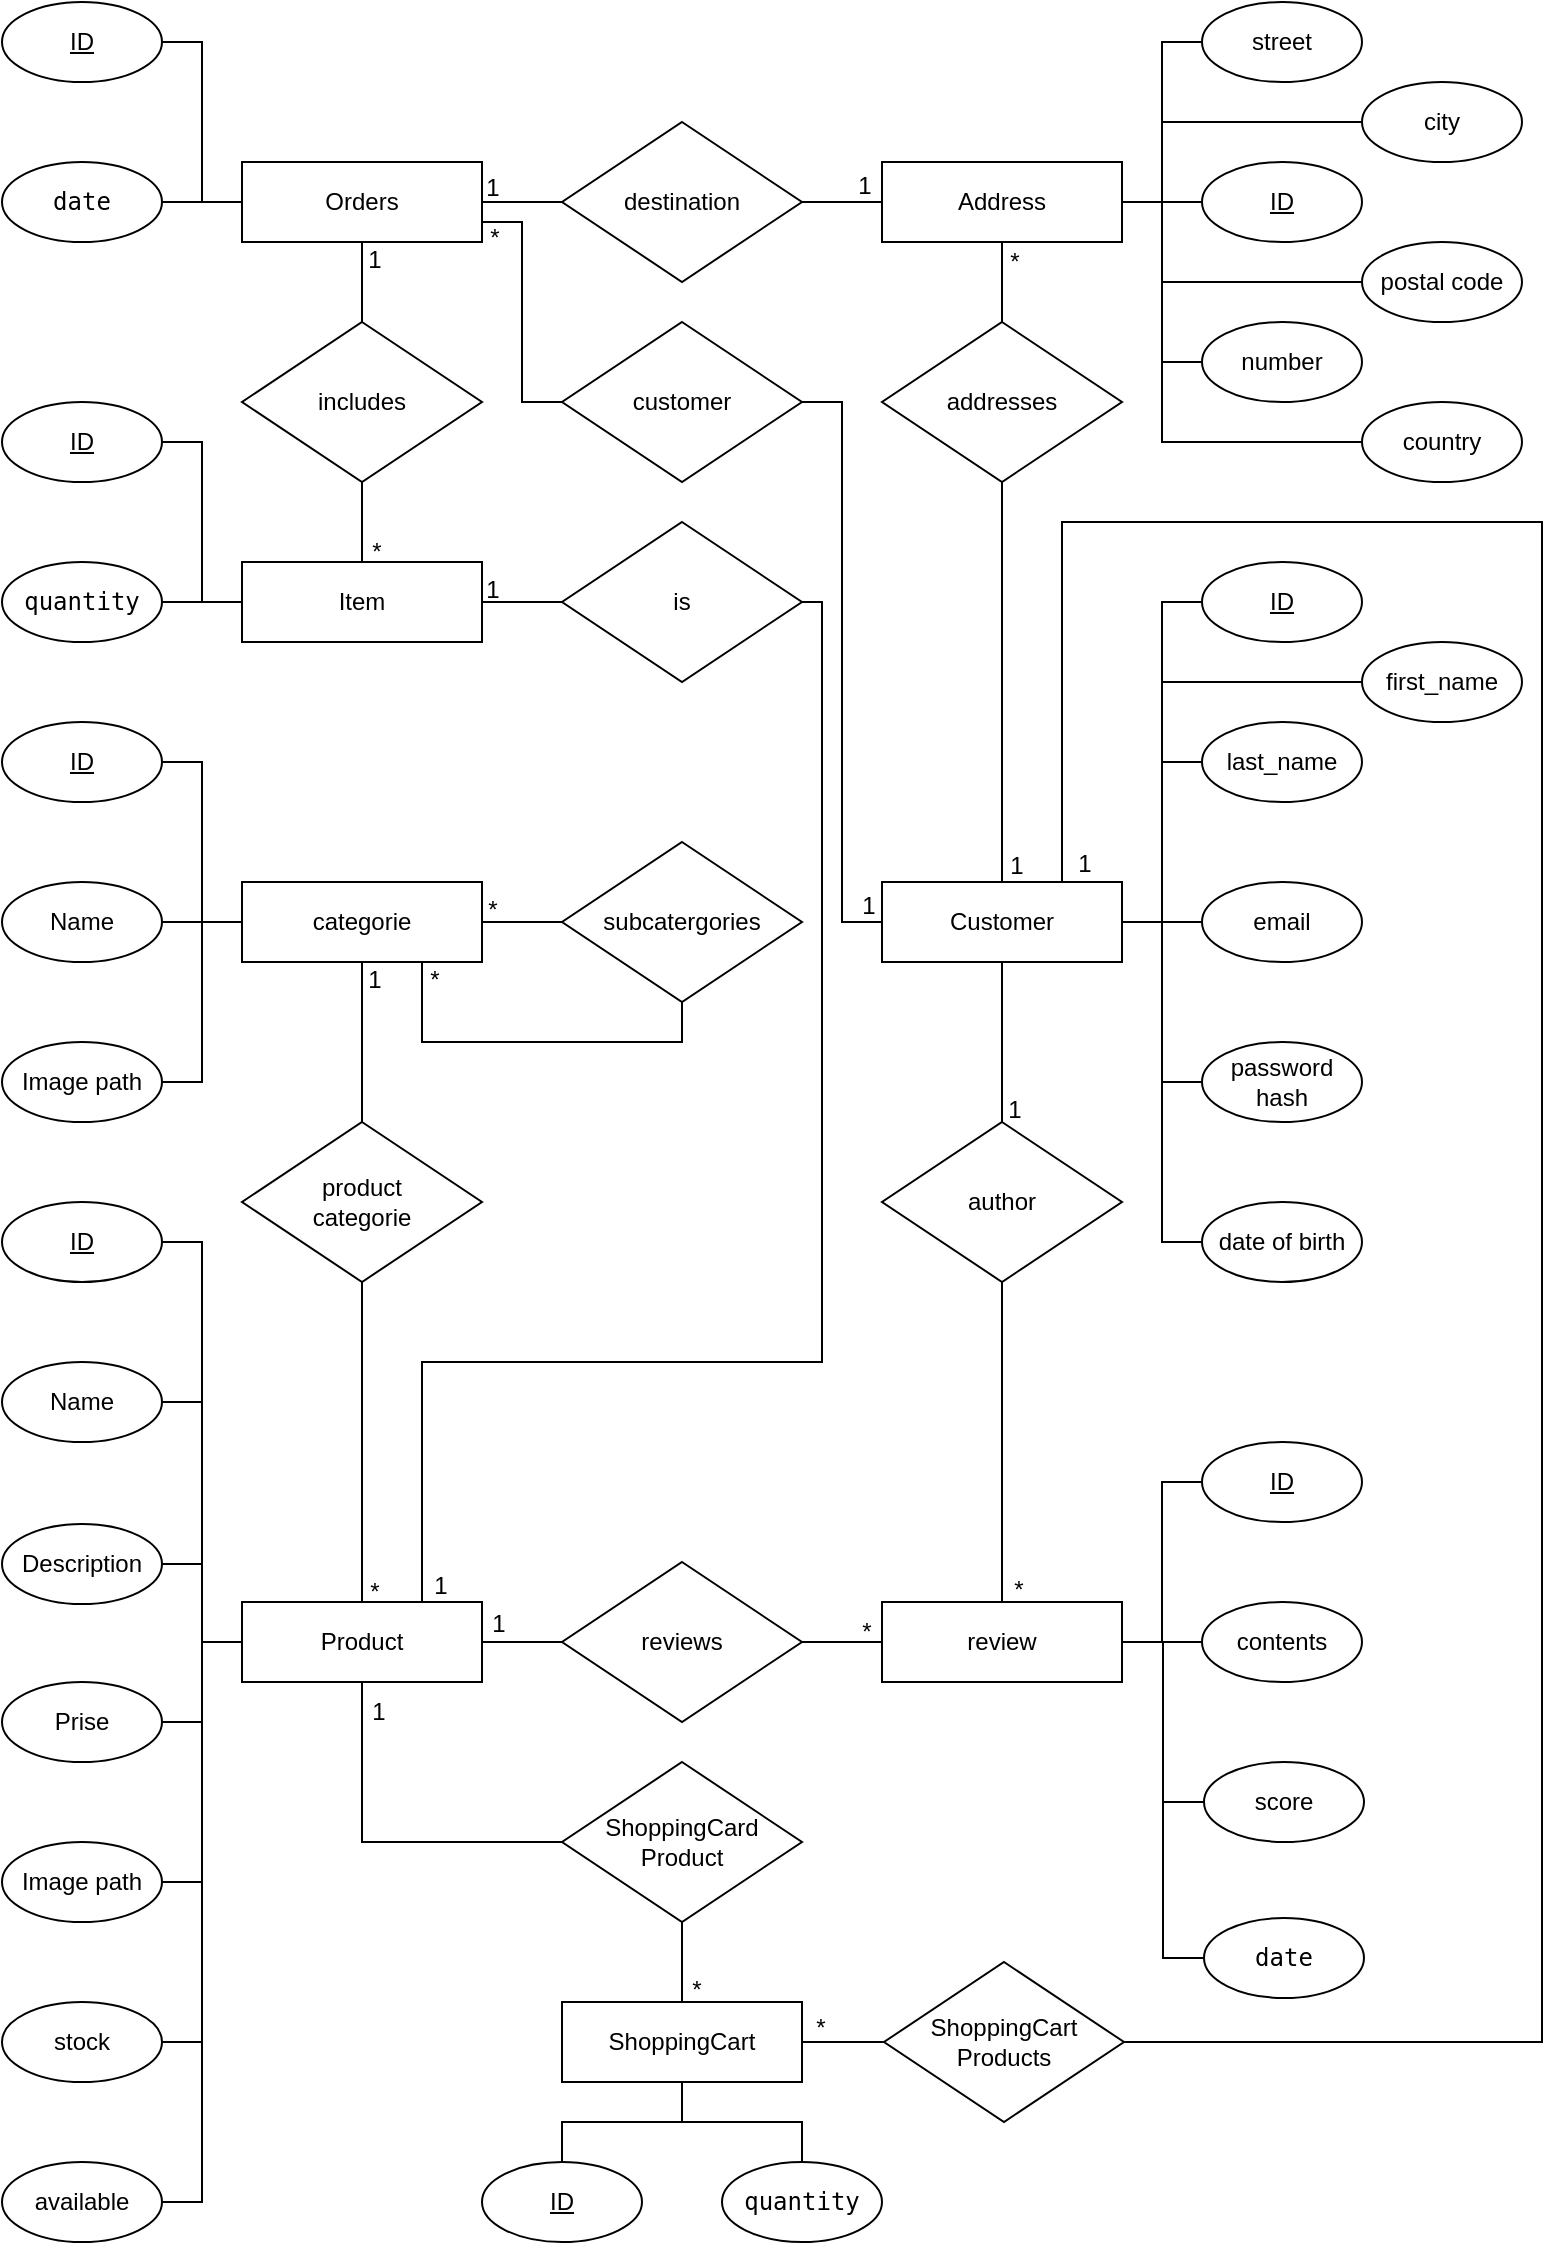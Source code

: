 <mxfile version="24.7.17">
  <diagram id="C5RBs43oDa-KdzZeNtuy" name="Page-1">
    <mxGraphModel dx="819" dy="487" grid="1" gridSize="10" guides="1" tooltips="1" connect="1" arrows="1" fold="1" page="1" pageScale="1" pageWidth="827" pageHeight="1169" math="0" shadow="0">
      <root>
        <mxCell id="WIyWlLk6GJQsqaUBKTNV-0" />
        <mxCell id="WIyWlLk6GJQsqaUBKTNV-1" parent="WIyWlLk6GJQsqaUBKTNV-0" />
        <mxCell id="ptmRUTfebEnuRYv2-NBV-6" style="edgeStyle=orthogonalEdgeStyle;rounded=0;orthogonalLoop=1;jettySize=auto;html=1;exitX=1;exitY=0.5;exitDx=0;exitDy=0;entryX=0;entryY=0.5;entryDx=0;entryDy=0;endArrow=none;endFill=0;" parent="WIyWlLk6GJQsqaUBKTNV-1" source="ptmRUTfebEnuRYv2-NBV-0" target="ptmRUTfebEnuRYv2-NBV-4" edge="1">
          <mxGeometry relative="1" as="geometry" />
        </mxCell>
        <mxCell id="ptmRUTfebEnuRYv2-NBV-28" style="edgeStyle=orthogonalEdgeStyle;rounded=0;orthogonalLoop=1;jettySize=auto;html=1;exitX=0.5;exitY=1;exitDx=0;exitDy=0;entryX=0.5;entryY=0;entryDx=0;entryDy=0;endArrow=none;endFill=0;" parent="WIyWlLk6GJQsqaUBKTNV-1" source="ptmRUTfebEnuRYv2-NBV-0" target="ptmRUTfebEnuRYv2-NBV-27" edge="1">
          <mxGeometry relative="1" as="geometry" />
        </mxCell>
        <mxCell id="ptmRUTfebEnuRYv2-NBV-0" value="&lt;span lang=&quot;en&quot; class=&quot;HwtZe&quot;&gt;categorie&lt;/span&gt;" style="rounded=0;whiteSpace=wrap;html=1;" parent="WIyWlLk6GJQsqaUBKTNV-1" vertex="1">
          <mxGeometry x="160" y="480" width="120" height="40" as="geometry" />
        </mxCell>
        <mxCell id="ptmRUTfebEnuRYv2-NBV-7" style="edgeStyle=orthogonalEdgeStyle;rounded=0;orthogonalLoop=1;jettySize=auto;html=1;exitX=1;exitY=0.5;exitDx=0;exitDy=0;entryX=0;entryY=0.5;entryDx=0;entryDy=0;endArrow=none;endFill=0;" parent="WIyWlLk6GJQsqaUBKTNV-1" source="ptmRUTfebEnuRYv2-NBV-1" target="ptmRUTfebEnuRYv2-NBV-0" edge="1">
          <mxGeometry relative="1" as="geometry" />
        </mxCell>
        <mxCell id="ptmRUTfebEnuRYv2-NBV-1" value="Name" style="ellipse;whiteSpace=wrap;html=1;" parent="WIyWlLk6GJQsqaUBKTNV-1" vertex="1">
          <mxGeometry x="40" y="480" width="80" height="40" as="geometry" />
        </mxCell>
        <mxCell id="ptmRUTfebEnuRYv2-NBV-8" style="edgeStyle=orthogonalEdgeStyle;rounded=0;orthogonalLoop=1;jettySize=auto;html=1;exitX=1;exitY=0.5;exitDx=0;exitDy=0;entryX=0;entryY=0.5;entryDx=0;entryDy=0;endArrow=none;endFill=0;" parent="WIyWlLk6GJQsqaUBKTNV-1" source="ptmRUTfebEnuRYv2-NBV-2" target="ptmRUTfebEnuRYv2-NBV-0" edge="1">
          <mxGeometry relative="1" as="geometry" />
        </mxCell>
        <mxCell id="ptmRUTfebEnuRYv2-NBV-2" value="&lt;u&gt;ID&lt;/u&gt;" style="ellipse;whiteSpace=wrap;html=1;" parent="WIyWlLk6GJQsqaUBKTNV-1" vertex="1">
          <mxGeometry x="40" y="400" width="80" height="40" as="geometry" />
        </mxCell>
        <mxCell id="ptmRUTfebEnuRYv2-NBV-9" style="edgeStyle=orthogonalEdgeStyle;rounded=0;orthogonalLoop=1;jettySize=auto;html=1;exitX=1;exitY=0.5;exitDx=0;exitDy=0;entryX=0;entryY=0.5;entryDx=0;entryDy=0;endArrow=none;endFill=0;" parent="WIyWlLk6GJQsqaUBKTNV-1" source="ptmRUTfebEnuRYv2-NBV-3" target="ptmRUTfebEnuRYv2-NBV-0" edge="1">
          <mxGeometry relative="1" as="geometry" />
        </mxCell>
        <mxCell id="ptmRUTfebEnuRYv2-NBV-3" value="Image&amp;nbsp;&lt;span lang=&quot;en&quot; class=&quot;HwtZe&quot;&gt;path&lt;/span&gt;" style="ellipse;whiteSpace=wrap;html=1;" parent="WIyWlLk6GJQsqaUBKTNV-1" vertex="1">
          <mxGeometry x="40" y="560" width="80" height="40" as="geometry" />
        </mxCell>
        <mxCell id="ptmRUTfebEnuRYv2-NBV-10" style="edgeStyle=orthogonalEdgeStyle;rounded=0;orthogonalLoop=1;jettySize=auto;html=1;exitX=0.5;exitY=1;exitDx=0;exitDy=0;entryX=0.75;entryY=1;entryDx=0;entryDy=0;endArrow=none;endFill=0;" parent="WIyWlLk6GJQsqaUBKTNV-1" source="ptmRUTfebEnuRYv2-NBV-4" target="ptmRUTfebEnuRYv2-NBV-0" edge="1">
          <mxGeometry relative="1" as="geometry" />
        </mxCell>
        <mxCell id="ptmRUTfebEnuRYv2-NBV-4" value="subcatergories" style="rhombus;whiteSpace=wrap;html=1;" parent="WIyWlLk6GJQsqaUBKTNV-1" vertex="1">
          <mxGeometry x="320" y="460" width="120" height="80" as="geometry" />
        </mxCell>
        <mxCell id="ptmRUTfebEnuRYv2-NBV-11" value="*" style="text;html=1;align=center;verticalAlign=middle;resizable=0;points=[];autosize=1;strokeColor=none;fillColor=none;" parent="WIyWlLk6GJQsqaUBKTNV-1" vertex="1">
          <mxGeometry x="241" y="514" width="30" height="30" as="geometry" />
        </mxCell>
        <mxCell id="ptmRUTfebEnuRYv2-NBV-12" value="*" style="text;html=1;align=center;verticalAlign=middle;resizable=0;points=[];autosize=1;strokeColor=none;fillColor=none;" parent="WIyWlLk6GJQsqaUBKTNV-1" vertex="1">
          <mxGeometry x="270" y="479" width="30" height="30" as="geometry" />
        </mxCell>
        <mxCell id="ptmRUTfebEnuRYv2-NBV-33" style="edgeStyle=orthogonalEdgeStyle;rounded=0;orthogonalLoop=1;jettySize=auto;html=1;exitX=1;exitY=0.5;exitDx=0;exitDy=0;entryX=0;entryY=0.5;entryDx=0;entryDy=0;endArrow=none;endFill=0;" parent="WIyWlLk6GJQsqaUBKTNV-1" source="ptmRUTfebEnuRYv2-NBV-14" target="ptmRUTfebEnuRYv2-NBV-32" edge="1">
          <mxGeometry relative="1" as="geometry" />
        </mxCell>
        <mxCell id="ptmRUTfebEnuRYv2-NBV-14" value="&lt;span lang=&quot;en&quot; class=&quot;HwtZe&quot;&gt;Product&lt;/span&gt;" style="rounded=0;whiteSpace=wrap;html=1;" parent="WIyWlLk6GJQsqaUBKTNV-1" vertex="1">
          <mxGeometry x="160" y="840" width="120" height="40" as="geometry" />
        </mxCell>
        <mxCell id="ptmRUTfebEnuRYv2-NBV-24" style="edgeStyle=orthogonalEdgeStyle;rounded=0;orthogonalLoop=1;jettySize=auto;html=1;exitX=1;exitY=0.5;exitDx=0;exitDy=0;entryX=0;entryY=0.5;entryDx=0;entryDy=0;endArrow=none;endFill=0;" parent="WIyWlLk6GJQsqaUBKTNV-1" source="ptmRUTfebEnuRYv2-NBV-15" target="ptmRUTfebEnuRYv2-NBV-14" edge="1">
          <mxGeometry relative="1" as="geometry" />
        </mxCell>
        <mxCell id="ptmRUTfebEnuRYv2-NBV-15" value="&lt;u&gt;ID&lt;/u&gt;" style="ellipse;whiteSpace=wrap;html=1;" parent="WIyWlLk6GJQsqaUBKTNV-1" vertex="1">
          <mxGeometry x="40" y="640" width="80" height="40" as="geometry" />
        </mxCell>
        <mxCell id="ptmRUTfebEnuRYv2-NBV-23" style="edgeStyle=orthogonalEdgeStyle;rounded=0;orthogonalLoop=1;jettySize=auto;html=1;exitX=1;exitY=0.5;exitDx=0;exitDy=0;entryX=0;entryY=0.5;entryDx=0;entryDy=0;endArrow=none;endFill=0;" parent="WIyWlLk6GJQsqaUBKTNV-1" source="ptmRUTfebEnuRYv2-NBV-17" target="ptmRUTfebEnuRYv2-NBV-14" edge="1">
          <mxGeometry relative="1" as="geometry" />
        </mxCell>
        <mxCell id="ptmRUTfebEnuRYv2-NBV-17" value="Name" style="ellipse;whiteSpace=wrap;html=1;" parent="WIyWlLk6GJQsqaUBKTNV-1" vertex="1">
          <mxGeometry x="40" y="720" width="80" height="40" as="geometry" />
        </mxCell>
        <mxCell id="ptmRUTfebEnuRYv2-NBV-26" style="edgeStyle=orthogonalEdgeStyle;rounded=0;orthogonalLoop=1;jettySize=auto;html=1;exitX=1;exitY=0.5;exitDx=0;exitDy=0;entryX=0;entryY=0.5;entryDx=0;entryDy=0;endArrow=none;endFill=0;" parent="WIyWlLk6GJQsqaUBKTNV-1" source="ptmRUTfebEnuRYv2-NBV-19" target="ptmRUTfebEnuRYv2-NBV-14" edge="1">
          <mxGeometry relative="1" as="geometry" />
        </mxCell>
        <mxCell id="ptmRUTfebEnuRYv2-NBV-19" value="Image&amp;nbsp;&lt;span lang=&quot;en&quot; class=&quot;HwtZe&quot;&gt;path&lt;/span&gt;" style="ellipse;whiteSpace=wrap;html=1;" parent="WIyWlLk6GJQsqaUBKTNV-1" vertex="1">
          <mxGeometry x="40" y="960" width="80" height="40" as="geometry" />
        </mxCell>
        <mxCell id="ptmRUTfebEnuRYv2-NBV-22" style="edgeStyle=orthogonalEdgeStyle;rounded=0;orthogonalLoop=1;jettySize=auto;html=1;exitX=1;exitY=0.5;exitDx=0;exitDy=0;entryX=0;entryY=0.5;entryDx=0;entryDy=0;endArrow=none;endFill=0;" parent="WIyWlLk6GJQsqaUBKTNV-1" source="ptmRUTfebEnuRYv2-NBV-20" target="ptmRUTfebEnuRYv2-NBV-14" edge="1">
          <mxGeometry relative="1" as="geometry" />
        </mxCell>
        <mxCell id="ptmRUTfebEnuRYv2-NBV-20" value="&lt;div dir=&quot;ltr&quot; class=&quot;lRu31&quot;&gt;&lt;span lang=&quot;en&quot; class=&quot;HwtZe&quot;&gt;Description&lt;/span&gt;&lt;span class=&quot;ZSCsVd&quot;&gt;&lt;/span&gt;&lt;div class=&quot;OvtS8d&quot;&gt;&lt;/div&gt;&lt;div id=&quot;ow11&quot;&gt;&lt;/div&gt;&lt;/div&gt;&lt;div data-location=&quot;2&quot; class=&quot;UdTY9 WdefRb&quot; aria-hidden=&quot;true&quot;&gt;&lt;div class=&quot;kO6q6e&quot;&gt;&lt;/div&gt;&lt;/div&gt;" style="ellipse;whiteSpace=wrap;html=1;" parent="WIyWlLk6GJQsqaUBKTNV-1" vertex="1">
          <mxGeometry x="40" y="801" width="80" height="40" as="geometry" />
        </mxCell>
        <mxCell id="ptmRUTfebEnuRYv2-NBV-25" style="edgeStyle=orthogonalEdgeStyle;rounded=0;orthogonalLoop=1;jettySize=auto;html=1;exitX=1;exitY=0.5;exitDx=0;exitDy=0;entryX=0;entryY=0.5;entryDx=0;entryDy=0;endArrow=none;endFill=0;" parent="WIyWlLk6GJQsqaUBKTNV-1" source="ptmRUTfebEnuRYv2-NBV-21" target="ptmRUTfebEnuRYv2-NBV-14" edge="1">
          <mxGeometry relative="1" as="geometry" />
        </mxCell>
        <mxCell id="ptmRUTfebEnuRYv2-NBV-21" value="&lt;div dir=&quot;ltr&quot; class=&quot;lRu31&quot;&gt;Prise&lt;div class=&quot;OvtS8d&quot;&gt;&lt;/div&gt;&lt;div id=&quot;ow11&quot;&gt;&lt;/div&gt;&lt;/div&gt;&lt;div data-location=&quot;2&quot; class=&quot;UdTY9 WdefRb&quot; aria-hidden=&quot;true&quot;&gt;&lt;div class=&quot;kO6q6e&quot;&gt;&lt;/div&gt;&lt;/div&gt;" style="ellipse;whiteSpace=wrap;html=1;" parent="WIyWlLk6GJQsqaUBKTNV-1" vertex="1">
          <mxGeometry x="40" y="880" width="80" height="40" as="geometry" />
        </mxCell>
        <mxCell id="ptmRUTfebEnuRYv2-NBV-29" style="edgeStyle=orthogonalEdgeStyle;rounded=0;orthogonalLoop=1;jettySize=auto;html=1;exitX=0.5;exitY=1;exitDx=0;exitDy=0;endArrow=none;endFill=0;" parent="WIyWlLk6GJQsqaUBKTNV-1" source="ptmRUTfebEnuRYv2-NBV-27" target="ptmRUTfebEnuRYv2-NBV-14" edge="1">
          <mxGeometry relative="1" as="geometry" />
        </mxCell>
        <mxCell id="ptmRUTfebEnuRYv2-NBV-27" value="product&lt;div&gt;categorie&lt;/div&gt;" style="rhombus;whiteSpace=wrap;html=1;" parent="WIyWlLk6GJQsqaUBKTNV-1" vertex="1">
          <mxGeometry x="160" y="600" width="120" height="80" as="geometry" />
        </mxCell>
        <mxCell id="ptmRUTfebEnuRYv2-NBV-30" value="*" style="text;html=1;align=center;verticalAlign=middle;resizable=0;points=[];autosize=1;strokeColor=none;fillColor=none;" parent="WIyWlLk6GJQsqaUBKTNV-1" vertex="1">
          <mxGeometry x="211" y="820" width="30" height="30" as="geometry" />
        </mxCell>
        <mxCell id="ptmRUTfebEnuRYv2-NBV-31" value="1" style="text;html=1;align=center;verticalAlign=middle;resizable=0;points=[];autosize=1;strokeColor=none;fillColor=none;" parent="WIyWlLk6GJQsqaUBKTNV-1" vertex="1">
          <mxGeometry x="211" y="514" width="30" height="30" as="geometry" />
        </mxCell>
        <mxCell id="ptmRUTfebEnuRYv2-NBV-35" style="edgeStyle=orthogonalEdgeStyle;rounded=0;orthogonalLoop=1;jettySize=auto;html=1;exitX=1;exitY=0.5;exitDx=0;exitDy=0;entryX=0;entryY=0.5;entryDx=0;entryDy=0;endArrow=none;endFill=0;" parent="WIyWlLk6GJQsqaUBKTNV-1" source="ptmRUTfebEnuRYv2-NBV-32" target="ptmRUTfebEnuRYv2-NBV-34" edge="1">
          <mxGeometry relative="1" as="geometry" />
        </mxCell>
        <mxCell id="ptmRUTfebEnuRYv2-NBV-32" value="reviews" style="rhombus;whiteSpace=wrap;html=1;" parent="WIyWlLk6GJQsqaUBKTNV-1" vertex="1">
          <mxGeometry x="320" y="820" width="120" height="80" as="geometry" />
        </mxCell>
        <mxCell id="ptmRUTfebEnuRYv2-NBV-40" style="edgeStyle=orthogonalEdgeStyle;rounded=0;orthogonalLoop=1;jettySize=auto;html=1;exitX=1;exitY=0.5;exitDx=0;exitDy=0;entryX=0;entryY=0.5;entryDx=0;entryDy=0;endArrow=none;endFill=0;" parent="WIyWlLk6GJQsqaUBKTNV-1" source="ptmRUTfebEnuRYv2-NBV-34" target="ptmRUTfebEnuRYv2-NBV-36" edge="1">
          <mxGeometry relative="1" as="geometry" />
        </mxCell>
        <mxCell id="ptmRUTfebEnuRYv2-NBV-43" style="edgeStyle=orthogonalEdgeStyle;rounded=0;orthogonalLoop=1;jettySize=auto;html=1;exitX=1;exitY=0.5;exitDx=0;exitDy=0;entryX=0;entryY=0.5;entryDx=0;entryDy=0;endArrow=none;endFill=0;" parent="WIyWlLk6GJQsqaUBKTNV-1" source="ptmRUTfebEnuRYv2-NBV-34" target="ptmRUTfebEnuRYv2-NBV-38" edge="1">
          <mxGeometry relative="1" as="geometry" />
        </mxCell>
        <mxCell id="ptmRUTfebEnuRYv2-NBV-44" style="edgeStyle=orthogonalEdgeStyle;rounded=0;orthogonalLoop=1;jettySize=auto;html=1;exitX=1;exitY=0.5;exitDx=0;exitDy=0;entryX=0;entryY=0.5;entryDx=0;entryDy=0;endArrow=none;endFill=0;" parent="WIyWlLk6GJQsqaUBKTNV-1" source="ptmRUTfebEnuRYv2-NBV-34" target="ptmRUTfebEnuRYv2-NBV-39" edge="1">
          <mxGeometry relative="1" as="geometry" />
        </mxCell>
        <mxCell id="ptmRUTfebEnuRYv2-NBV-97" style="edgeStyle=orthogonalEdgeStyle;rounded=0;orthogonalLoop=1;jettySize=auto;html=1;exitX=1;exitY=0.5;exitDx=0;exitDy=0;entryX=0;entryY=0.5;entryDx=0;entryDy=0;endArrow=none;endFill=0;" parent="WIyWlLk6GJQsqaUBKTNV-1" source="ptmRUTfebEnuRYv2-NBV-34" target="ptmRUTfebEnuRYv2-NBV-96" edge="1">
          <mxGeometry relative="1" as="geometry" />
        </mxCell>
        <mxCell id="ptmRUTfebEnuRYv2-NBV-34" value="&lt;span lang=&quot;en&quot; class=&quot;HwtZe&quot;&gt;review&lt;/span&gt;" style="rounded=0;whiteSpace=wrap;html=1;" parent="WIyWlLk6GJQsqaUBKTNV-1" vertex="1">
          <mxGeometry x="480" y="840" width="120" height="40" as="geometry" />
        </mxCell>
        <mxCell id="ptmRUTfebEnuRYv2-NBV-36" value="&lt;u&gt;ID&lt;/u&gt;" style="ellipse;whiteSpace=wrap;html=1;" parent="WIyWlLk6GJQsqaUBKTNV-1" vertex="1">
          <mxGeometry x="640" y="760" width="80" height="40" as="geometry" />
        </mxCell>
        <mxCell id="ptmRUTfebEnuRYv2-NBV-38" value="&lt;span lang=&quot;en&quot; class=&quot;HwtZe&quot;&gt;contents&lt;/span&gt;" style="ellipse;whiteSpace=wrap;html=1;" parent="WIyWlLk6GJQsqaUBKTNV-1" vertex="1">
          <mxGeometry x="640" y="840" width="80" height="40" as="geometry" />
        </mxCell>
        <mxCell id="ptmRUTfebEnuRYv2-NBV-39" value="&lt;span lang=&quot;en&quot; class=&quot;HwtZe&quot;&gt;score&lt;/span&gt;" style="ellipse;whiteSpace=wrap;html=1;" parent="WIyWlLk6GJQsqaUBKTNV-1" vertex="1">
          <mxGeometry x="641" y="920" width="80" height="40" as="geometry" />
        </mxCell>
        <mxCell id="Vg8v48jFvNyv6tP-DnCo-38" style="edgeStyle=orthogonalEdgeStyle;rounded=0;orthogonalLoop=1;jettySize=auto;html=1;exitX=0.5;exitY=1;exitDx=0;exitDy=0;entryX=0.5;entryY=0;entryDx=0;entryDy=0;endArrow=none;endFill=0;" parent="WIyWlLk6GJQsqaUBKTNV-1" source="ptmRUTfebEnuRYv2-NBV-45" target="ptmRUTfebEnuRYv2-NBV-46" edge="1">
          <mxGeometry relative="1" as="geometry" />
        </mxCell>
        <mxCell id="ptmRUTfebEnuRYv2-NBV-45" value="&lt;span lang=&quot;en&quot; class=&quot;HwtZe&quot;&gt;Customer&lt;/span&gt;" style="rounded=0;whiteSpace=wrap;html=1;" parent="WIyWlLk6GJQsqaUBKTNV-1" vertex="1">
          <mxGeometry x="480" y="480" width="120" height="40" as="geometry" />
        </mxCell>
        <mxCell id="ptmRUTfebEnuRYv2-NBV-48" style="edgeStyle=orthogonalEdgeStyle;rounded=0;orthogonalLoop=1;jettySize=auto;html=1;exitX=0.5;exitY=1;exitDx=0;exitDy=0;entryX=0.5;entryY=0;entryDx=0;entryDy=0;startArrow=none;startFill=0;endArrow=none;endFill=0;" parent="WIyWlLk6GJQsqaUBKTNV-1" source="ptmRUTfebEnuRYv2-NBV-46" target="ptmRUTfebEnuRYv2-NBV-34" edge="1">
          <mxGeometry relative="1" as="geometry" />
        </mxCell>
        <mxCell id="ptmRUTfebEnuRYv2-NBV-46" value="&lt;span lang=&quot;en&quot; class=&quot;HwtZe&quot;&gt;author&lt;/span&gt;" style="rhombus;whiteSpace=wrap;html=1;" parent="WIyWlLk6GJQsqaUBKTNV-1" vertex="1">
          <mxGeometry x="480" y="600" width="120" height="80" as="geometry" />
        </mxCell>
        <mxCell id="ptmRUTfebEnuRYv2-NBV-49" value="*" style="text;html=1;align=center;verticalAlign=middle;resizable=0;points=[];autosize=1;strokeColor=none;fillColor=none;" parent="WIyWlLk6GJQsqaUBKTNV-1" vertex="1">
          <mxGeometry x="533" y="819" width="30" height="30" as="geometry" />
        </mxCell>
        <mxCell id="ptmRUTfebEnuRYv2-NBV-50" value="1" style="text;html=1;align=center;verticalAlign=middle;resizable=0;points=[];autosize=1;strokeColor=none;fillColor=none;" parent="WIyWlLk6GJQsqaUBKTNV-1" vertex="1">
          <mxGeometry x="531" y="579" width="30" height="30" as="geometry" />
        </mxCell>
        <mxCell id="ptmRUTfebEnuRYv2-NBV-57" style="edgeStyle=orthogonalEdgeStyle;rounded=0;orthogonalLoop=1;jettySize=auto;html=1;exitX=0;exitY=0.5;exitDx=0;exitDy=0;entryX=1;entryY=0.5;entryDx=0;entryDy=0;endArrow=none;endFill=0;" parent="WIyWlLk6GJQsqaUBKTNV-1" source="ptmRUTfebEnuRYv2-NBV-51" target="ptmRUTfebEnuRYv2-NBV-45" edge="1">
          <mxGeometry relative="1" as="geometry" />
        </mxCell>
        <mxCell id="ptmRUTfebEnuRYv2-NBV-51" value="&lt;u&gt;ID&lt;/u&gt;" style="ellipse;whiteSpace=wrap;html=1;" parent="WIyWlLk6GJQsqaUBKTNV-1" vertex="1">
          <mxGeometry x="640" y="320" width="80" height="40" as="geometry" />
        </mxCell>
        <mxCell id="ptmRUTfebEnuRYv2-NBV-58" style="edgeStyle=orthogonalEdgeStyle;rounded=0;orthogonalLoop=1;jettySize=auto;html=1;exitX=0;exitY=0.5;exitDx=0;exitDy=0;entryX=1;entryY=0.5;entryDx=0;entryDy=0;endArrow=none;endFill=0;" parent="WIyWlLk6GJQsqaUBKTNV-1" source="ptmRUTfebEnuRYv2-NBV-52" target="ptmRUTfebEnuRYv2-NBV-45" edge="1">
          <mxGeometry relative="1" as="geometry" />
        </mxCell>
        <mxCell id="ptmRUTfebEnuRYv2-NBV-52" value="&lt;span lang=&quot;en&quot; class=&quot;HwtZe&quot;&gt;last_name&lt;/span&gt;" style="ellipse;whiteSpace=wrap;html=1;" parent="WIyWlLk6GJQsqaUBKTNV-1" vertex="1">
          <mxGeometry x="640" y="400" width="80" height="40" as="geometry" />
        </mxCell>
        <mxCell id="ptmRUTfebEnuRYv2-NBV-59" style="edgeStyle=orthogonalEdgeStyle;rounded=0;orthogonalLoop=1;jettySize=auto;html=1;exitX=0;exitY=0.5;exitDx=0;exitDy=0;entryX=1;entryY=0.5;entryDx=0;entryDy=0;endArrow=none;endFill=0;" parent="WIyWlLk6GJQsqaUBKTNV-1" source="ptmRUTfebEnuRYv2-NBV-53" target="ptmRUTfebEnuRYv2-NBV-45" edge="1">
          <mxGeometry relative="1" as="geometry" />
        </mxCell>
        <mxCell id="ptmRUTfebEnuRYv2-NBV-53" value="&lt;span lang=&quot;en&quot; class=&quot;HwtZe&quot;&gt;email&lt;/span&gt;" style="ellipse;whiteSpace=wrap;html=1;" parent="WIyWlLk6GJQsqaUBKTNV-1" vertex="1">
          <mxGeometry x="640" y="480" width="80" height="40" as="geometry" />
        </mxCell>
        <mxCell id="ptmRUTfebEnuRYv2-NBV-60" style="edgeStyle=orthogonalEdgeStyle;rounded=0;orthogonalLoop=1;jettySize=auto;html=1;exitX=0;exitY=0.5;exitDx=0;exitDy=0;entryX=1;entryY=0.5;entryDx=0;entryDy=0;endArrow=none;endFill=0;" parent="WIyWlLk6GJQsqaUBKTNV-1" source="ptmRUTfebEnuRYv2-NBV-54" target="ptmRUTfebEnuRYv2-NBV-45" edge="1">
          <mxGeometry relative="1" as="geometry" />
        </mxCell>
        <mxCell id="ptmRUTfebEnuRYv2-NBV-54" value="&lt;span lang=&quot;en&quot; class=&quot;HwtZe&quot;&gt;password hash&lt;/span&gt;" style="ellipse;whiteSpace=wrap;html=1;" parent="WIyWlLk6GJQsqaUBKTNV-1" vertex="1">
          <mxGeometry x="640" y="560" width="80" height="40" as="geometry" />
        </mxCell>
        <mxCell id="ptmRUTfebEnuRYv2-NBV-61" style="edgeStyle=orthogonalEdgeStyle;rounded=0;orthogonalLoop=1;jettySize=auto;html=1;exitX=0;exitY=0.5;exitDx=0;exitDy=0;entryX=1;entryY=0.5;entryDx=0;entryDy=0;endArrow=none;endFill=0;" parent="WIyWlLk6GJQsqaUBKTNV-1" source="ptmRUTfebEnuRYv2-NBV-55" target="ptmRUTfebEnuRYv2-NBV-45" edge="1">
          <mxGeometry relative="1" as="geometry" />
        </mxCell>
        <mxCell id="ptmRUTfebEnuRYv2-NBV-55" value="&lt;span lang=&quot;en&quot; class=&quot;HwtZe&quot;&gt;date of birth&lt;/span&gt;" style="ellipse;whiteSpace=wrap;html=1;" parent="WIyWlLk6GJQsqaUBKTNV-1" vertex="1">
          <mxGeometry x="640" y="640" width="80" height="40" as="geometry" />
        </mxCell>
        <mxCell id="ptmRUTfebEnuRYv2-NBV-79" style="edgeStyle=orthogonalEdgeStyle;rounded=0;orthogonalLoop=1;jettySize=auto;html=1;exitX=0;exitY=0.5;exitDx=0;exitDy=0;entryX=1;entryY=0.5;entryDx=0;entryDy=0;endArrow=none;endFill=0;" parent="WIyWlLk6GJQsqaUBKTNV-1" source="ptmRUTfebEnuRYv2-NBV-62" target="ptmRUTfebEnuRYv2-NBV-78" edge="1">
          <mxGeometry relative="1" as="geometry" />
        </mxCell>
        <mxCell id="ptmRUTfebEnuRYv2-NBV-81" style="edgeStyle=orthogonalEdgeStyle;rounded=0;orthogonalLoop=1;jettySize=auto;html=1;exitX=0;exitY=0.5;exitDx=0;exitDy=0;entryX=1;entryY=0.5;entryDx=0;entryDy=0;endArrow=none;endFill=0;" parent="WIyWlLk6GJQsqaUBKTNV-1" source="ptmRUTfebEnuRYv2-NBV-62" target="ptmRUTfebEnuRYv2-NBV-80" edge="1">
          <mxGeometry relative="1" as="geometry" />
        </mxCell>
        <mxCell id="ptmRUTfebEnuRYv2-NBV-82" style="edgeStyle=orthogonalEdgeStyle;rounded=0;orthogonalLoop=1;jettySize=auto;html=1;exitX=0.5;exitY=1;exitDx=0;exitDy=0;entryX=0.5;entryY=0;entryDx=0;entryDy=0;endArrow=none;endFill=0;" parent="WIyWlLk6GJQsqaUBKTNV-1" source="ptmRUTfebEnuRYv2-NBV-62" target="ptmRUTfebEnuRYv2-NBV-67" edge="1">
          <mxGeometry relative="1" as="geometry" />
        </mxCell>
        <mxCell id="ptmRUTfebEnuRYv2-NBV-84" style="edgeStyle=orthogonalEdgeStyle;rounded=0;orthogonalLoop=1;jettySize=auto;html=1;exitX=1;exitY=0.75;exitDx=0;exitDy=0;entryX=0;entryY=0.5;entryDx=0;entryDy=0;endArrow=none;endFill=0;" parent="WIyWlLk6GJQsqaUBKTNV-1" source="ptmRUTfebEnuRYv2-NBV-62" target="ptmRUTfebEnuRYv2-NBV-63" edge="1">
          <mxGeometry relative="1" as="geometry" />
        </mxCell>
        <mxCell id="ptmRUTfebEnuRYv2-NBV-62" value="Orders" style="rounded=0;whiteSpace=wrap;html=1;" parent="WIyWlLk6GJQsqaUBKTNV-1" vertex="1">
          <mxGeometry x="160" y="120" width="120" height="40" as="geometry" />
        </mxCell>
        <mxCell id="ptmRUTfebEnuRYv2-NBV-64" style="edgeStyle=orthogonalEdgeStyle;rounded=0;orthogonalLoop=1;jettySize=auto;html=1;exitX=1;exitY=0.5;exitDx=0;exitDy=0;entryX=0;entryY=0.5;entryDx=0;entryDy=0;endArrow=none;endFill=0;" parent="WIyWlLk6GJQsqaUBKTNV-1" source="ptmRUTfebEnuRYv2-NBV-63" target="ptmRUTfebEnuRYv2-NBV-45" edge="1">
          <mxGeometry relative="1" as="geometry" />
        </mxCell>
        <mxCell id="ptmRUTfebEnuRYv2-NBV-63" value="customer" style="rhombus;whiteSpace=wrap;html=1;" parent="WIyWlLk6GJQsqaUBKTNV-1" vertex="1">
          <mxGeometry x="320" y="200" width="120" height="80" as="geometry" />
        </mxCell>
        <mxCell id="ptmRUTfebEnuRYv2-NBV-73" style="edgeStyle=orthogonalEdgeStyle;rounded=0;orthogonalLoop=1;jettySize=auto;html=1;exitX=1;exitY=0.5;exitDx=0;exitDy=0;entryX=0;entryY=0.5;entryDx=0;entryDy=0;endArrow=none;endFill=0;" parent="WIyWlLk6GJQsqaUBKTNV-1" source="ptmRUTfebEnuRYv2-NBV-66" target="ptmRUTfebEnuRYv2-NBV-72" edge="1">
          <mxGeometry relative="1" as="geometry" />
        </mxCell>
        <mxCell id="ptmRUTfebEnuRYv2-NBV-66" value="Item" style="rounded=0;whiteSpace=wrap;html=1;" parent="WIyWlLk6GJQsqaUBKTNV-1" vertex="1">
          <mxGeometry x="160" y="320" width="120" height="40" as="geometry" />
        </mxCell>
        <mxCell id="ptmRUTfebEnuRYv2-NBV-83" style="edgeStyle=orthogonalEdgeStyle;rounded=0;orthogonalLoop=1;jettySize=auto;html=1;exitX=0.5;exitY=1;exitDx=0;exitDy=0;entryX=0.5;entryY=0;entryDx=0;entryDy=0;endArrow=none;endFill=0;" parent="WIyWlLk6GJQsqaUBKTNV-1" source="ptmRUTfebEnuRYv2-NBV-67" target="ptmRUTfebEnuRYv2-NBV-66" edge="1">
          <mxGeometry relative="1" as="geometry" />
        </mxCell>
        <mxCell id="ptmRUTfebEnuRYv2-NBV-67" value="includes" style="rhombus;whiteSpace=wrap;html=1;" parent="WIyWlLk6GJQsqaUBKTNV-1" vertex="1">
          <mxGeometry x="160" y="200" width="120" height="80" as="geometry" />
        </mxCell>
        <mxCell id="ptmRUTfebEnuRYv2-NBV-69" style="edgeStyle=orthogonalEdgeStyle;rounded=0;orthogonalLoop=1;jettySize=auto;html=1;exitX=1;exitY=0.5;exitDx=0;exitDy=0;entryX=0;entryY=0.5;entryDx=0;entryDy=0;endArrow=none;endFill=0;" parent="WIyWlLk6GJQsqaUBKTNV-1" source="ptmRUTfebEnuRYv2-NBV-68" target="ptmRUTfebEnuRYv2-NBV-66" edge="1">
          <mxGeometry relative="1" as="geometry" />
        </mxCell>
        <mxCell id="ptmRUTfebEnuRYv2-NBV-68" value="&lt;u&gt;ID&lt;/u&gt;" style="ellipse;whiteSpace=wrap;html=1;" parent="WIyWlLk6GJQsqaUBKTNV-1" vertex="1">
          <mxGeometry x="40" y="240" width="80" height="40" as="geometry" />
        </mxCell>
        <mxCell id="ptmRUTfebEnuRYv2-NBV-74" style="edgeStyle=orthogonalEdgeStyle;rounded=0;orthogonalLoop=1;jettySize=auto;html=1;exitX=1;exitY=0.5;exitDx=0;exitDy=0;entryX=0.75;entryY=0;entryDx=0;entryDy=0;endArrow=none;endFill=0;" parent="WIyWlLk6GJQsqaUBKTNV-1" source="ptmRUTfebEnuRYv2-NBV-72" target="ptmRUTfebEnuRYv2-NBV-14" edge="1">
          <mxGeometry relative="1" as="geometry">
            <Array as="points">
              <mxPoint x="450" y="340" />
              <mxPoint x="450" y="720" />
              <mxPoint x="250" y="720" />
            </Array>
          </mxGeometry>
        </mxCell>
        <mxCell id="ptmRUTfebEnuRYv2-NBV-72" value="is" style="rhombus;whiteSpace=wrap;html=1;" parent="WIyWlLk6GJQsqaUBKTNV-1" vertex="1">
          <mxGeometry x="320" y="300" width="120" height="80" as="geometry" />
        </mxCell>
        <mxCell id="ptmRUTfebEnuRYv2-NBV-77" style="edgeStyle=orthogonalEdgeStyle;rounded=0;orthogonalLoop=1;jettySize=auto;html=1;exitX=1;exitY=0.5;exitDx=0;exitDy=0;entryX=0;entryY=0.5;entryDx=0;entryDy=0;endArrow=none;endFill=0;" parent="WIyWlLk6GJQsqaUBKTNV-1" source="ptmRUTfebEnuRYv2-NBV-76" target="ptmRUTfebEnuRYv2-NBV-66" edge="1">
          <mxGeometry relative="1" as="geometry" />
        </mxCell>
        <mxCell id="ptmRUTfebEnuRYv2-NBV-76" value="&lt;div class=&quot;QmZWSe&quot;&gt;&lt;div class=&quot;DHcWmd&quot;&gt;&lt;/div&gt;&lt;/div&gt;&lt;div class=&quot;oSioSc&quot;&gt;&lt;div id=&quot;tw-target&quot;&gt;&lt;div data-entityname=&quot;Google Translate&quot; data-attrid=&quot;tw-targetArea&quot; class=&quot;g9WsWb PZPZlf&quot; id=&quot;kAz1tf&quot;&gt;&lt;div tabindex=&quot;0&quot; id=&quot;tw-target-text-container&quot; class=&quot;tw-ta-container F0azHf tw-nfl&quot;&gt;&lt;pre dir=&quot;ltr&quot; aria-label=&quot;Vertaalde tekst: number&quot; data-ved=&quot;2ahUKEwi4oNbPg5aJAxWlQ6QEHYa2I5kQ3ewLegQIBxAT&quot; style=&quot;text-align:left&quot; id=&quot;tw-target-text&quot; data-placeholder=&quot;Vertaling&quot; class=&quot;tw-data-text tw-text-large tw-ta&quot;&gt;&lt;span lang=&quot;en&quot; class=&quot;Y2IQFc&quot;&gt;quantity&lt;/span&gt;&lt;/pre&gt;&lt;/div&gt;&lt;/div&gt;&lt;/div&gt;&lt;/div&gt;" style="ellipse;whiteSpace=wrap;html=1;" parent="WIyWlLk6GJQsqaUBKTNV-1" vertex="1">
          <mxGeometry x="40" y="320" width="80" height="40" as="geometry" />
        </mxCell>
        <mxCell id="ptmRUTfebEnuRYv2-NBV-78" value="&lt;div class=&quot;QmZWSe&quot;&gt;&lt;div class=&quot;DHcWmd&quot;&gt;&lt;/div&gt;&lt;/div&gt;&lt;div class=&quot;oSioSc&quot;&gt;&lt;div id=&quot;tw-target&quot;&gt;&lt;div data-entityname=&quot;Google Translate&quot; data-attrid=&quot;tw-targetArea&quot; class=&quot;g9WsWb PZPZlf&quot; id=&quot;kAz1tf&quot;&gt;&lt;div tabindex=&quot;0&quot; id=&quot;tw-target-text-container&quot; class=&quot;tw-ta-container F0azHf tw-nfl&quot;&gt;&lt;pre dir=&quot;ltr&quot; aria-label=&quot;Vertaalde tekst: number&quot; data-ved=&quot;2ahUKEwi4oNbPg5aJAxWlQ6QEHYa2I5kQ3ewLegQIBxAT&quot; style=&quot;text-align:left&quot; id=&quot;tw-target-text&quot; data-placeholder=&quot;Vertaling&quot; class=&quot;tw-data-text tw-text-large tw-ta&quot;&gt;&lt;span lang=&quot;en&quot; class=&quot;Y2IQFc&quot;&gt;date&lt;/span&gt;&lt;/pre&gt;&lt;/div&gt;&lt;/div&gt;&lt;/div&gt;&lt;/div&gt;" style="ellipse;whiteSpace=wrap;html=1;" parent="WIyWlLk6GJQsqaUBKTNV-1" vertex="1">
          <mxGeometry x="40" y="120" width="80" height="40" as="geometry" />
        </mxCell>
        <mxCell id="ptmRUTfebEnuRYv2-NBV-80" value="&lt;u&gt;ID&lt;/u&gt;" style="ellipse;whiteSpace=wrap;html=1;" parent="WIyWlLk6GJQsqaUBKTNV-1" vertex="1">
          <mxGeometry x="40" y="40" width="80" height="40" as="geometry" />
        </mxCell>
        <mxCell id="ptmRUTfebEnuRYv2-NBV-89" style="edgeStyle=orthogonalEdgeStyle;rounded=0;orthogonalLoop=1;jettySize=auto;html=1;exitX=0.5;exitY=1;exitDx=0;exitDy=0;entryX=0.5;entryY=0;entryDx=0;entryDy=0;endArrow=none;endFill=0;" parent="WIyWlLk6GJQsqaUBKTNV-1" source="ptmRUTfebEnuRYv2-NBV-85" target="ptmRUTfebEnuRYv2-NBV-88" edge="1">
          <mxGeometry relative="1" as="geometry" />
        </mxCell>
        <mxCell id="ptmRUTfebEnuRYv2-NBV-91" style="edgeStyle=orthogonalEdgeStyle;rounded=0;orthogonalLoop=1;jettySize=auto;html=1;exitX=0;exitY=0.5;exitDx=0;exitDy=0;entryX=1;entryY=0.5;entryDx=0;entryDy=0;endArrow=none;endFill=0;" parent="WIyWlLk6GJQsqaUBKTNV-1" source="ptmRUTfebEnuRYv2-NBV-85" target="ptmRUTfebEnuRYv2-NBV-87" edge="1">
          <mxGeometry relative="1" as="geometry" />
        </mxCell>
        <mxCell id="Vg8v48jFvNyv6tP-DnCo-1" style="edgeStyle=orthogonalEdgeStyle;rounded=0;orthogonalLoop=1;jettySize=auto;html=1;exitX=1;exitY=0.5;exitDx=0;exitDy=0;entryX=0;entryY=0.5;entryDx=0;entryDy=0;endArrow=none;endFill=0;" parent="WIyWlLk6GJQsqaUBKTNV-1" source="ptmRUTfebEnuRYv2-NBV-85" target="Vg8v48jFvNyv6tP-DnCo-0" edge="1">
          <mxGeometry relative="1" as="geometry">
            <Array as="points">
              <mxPoint x="620" y="140" />
              <mxPoint x="620" y="260" />
            </Array>
          </mxGeometry>
        </mxCell>
        <mxCell id="ptmRUTfebEnuRYv2-NBV-85" value="&lt;span lang=&quot;en&quot; class=&quot;HwtZe&quot;&gt;Address&lt;/span&gt;" style="rounded=0;whiteSpace=wrap;html=1;" parent="WIyWlLk6GJQsqaUBKTNV-1" vertex="1">
          <mxGeometry x="480" y="120" width="120" height="40" as="geometry" />
        </mxCell>
        <mxCell id="ptmRUTfebEnuRYv2-NBV-93" style="edgeStyle=orthogonalEdgeStyle;rounded=0;orthogonalLoop=1;jettySize=auto;html=1;exitX=0;exitY=0.5;exitDx=0;exitDy=0;entryX=1;entryY=0.5;entryDx=0;entryDy=0;endArrow=none;endFill=0;" parent="WIyWlLk6GJQsqaUBKTNV-1" source="ptmRUTfebEnuRYv2-NBV-86" target="ptmRUTfebEnuRYv2-NBV-85" edge="1">
          <mxGeometry relative="1" as="geometry" />
        </mxCell>
        <mxCell id="ptmRUTfebEnuRYv2-NBV-86" value="&lt;u&gt;ID&lt;/u&gt;" style="ellipse;whiteSpace=wrap;html=1;" parent="WIyWlLk6GJQsqaUBKTNV-1" vertex="1">
          <mxGeometry x="640" y="120" width="80" height="40" as="geometry" />
        </mxCell>
        <mxCell id="ptmRUTfebEnuRYv2-NBV-92" style="edgeStyle=orthogonalEdgeStyle;rounded=0;orthogonalLoop=1;jettySize=auto;html=1;exitX=0;exitY=0.5;exitDx=0;exitDy=0;entryX=1;entryY=0.5;entryDx=0;entryDy=0;endArrow=none;endFill=0;" parent="WIyWlLk6GJQsqaUBKTNV-1" source="ptmRUTfebEnuRYv2-NBV-87" target="ptmRUTfebEnuRYv2-NBV-62" edge="1">
          <mxGeometry relative="1" as="geometry" />
        </mxCell>
        <mxCell id="ptmRUTfebEnuRYv2-NBV-87" value="&lt;span lang=&quot;en&quot; class=&quot;HwtZe&quot;&gt;destination&lt;/span&gt;" style="rhombus;whiteSpace=wrap;html=1;" parent="WIyWlLk6GJQsqaUBKTNV-1" vertex="1">
          <mxGeometry x="320" y="100" width="120" height="80" as="geometry" />
        </mxCell>
        <mxCell id="ptmRUTfebEnuRYv2-NBV-90" style="edgeStyle=orthogonalEdgeStyle;rounded=0;orthogonalLoop=1;jettySize=auto;html=1;exitX=0.5;exitY=1;exitDx=0;exitDy=0;entryX=0.5;entryY=0;entryDx=0;entryDy=0;endArrow=none;endFill=0;" parent="WIyWlLk6GJQsqaUBKTNV-1" source="ptmRUTfebEnuRYv2-NBV-88" target="ptmRUTfebEnuRYv2-NBV-45" edge="1">
          <mxGeometry relative="1" as="geometry" />
        </mxCell>
        <mxCell id="ptmRUTfebEnuRYv2-NBV-88" value="&lt;span lang=&quot;en&quot; class=&quot;HwtZe&quot;&gt;addresses&lt;/span&gt;" style="rhombus;whiteSpace=wrap;html=1;" parent="WIyWlLk6GJQsqaUBKTNV-1" vertex="1">
          <mxGeometry x="480" y="200" width="120" height="80" as="geometry" />
        </mxCell>
        <mxCell id="ptmRUTfebEnuRYv2-NBV-95" style="edgeStyle=orthogonalEdgeStyle;rounded=0;orthogonalLoop=1;jettySize=auto;html=1;exitX=0;exitY=0.5;exitDx=0;exitDy=0;entryX=1;entryY=0.5;entryDx=0;entryDy=0;endArrow=none;endFill=0;" parent="WIyWlLk6GJQsqaUBKTNV-1" source="ptmRUTfebEnuRYv2-NBV-94" target="ptmRUTfebEnuRYv2-NBV-85" edge="1">
          <mxGeometry relative="1" as="geometry" />
        </mxCell>
        <mxCell id="ptmRUTfebEnuRYv2-NBV-94" value="&lt;span lang=&quot;en&quot; class=&quot;HwtZe&quot;&gt;street&lt;/span&gt;" style="ellipse;whiteSpace=wrap;html=1;" parent="WIyWlLk6GJQsqaUBKTNV-1" vertex="1">
          <mxGeometry x="640" y="40" width="80" height="40" as="geometry" />
        </mxCell>
        <mxCell id="ptmRUTfebEnuRYv2-NBV-96" value="&lt;div class=&quot;QmZWSe&quot;&gt;&lt;div class=&quot;DHcWmd&quot;&gt;&lt;/div&gt;&lt;/div&gt;&lt;div class=&quot;oSioSc&quot;&gt;&lt;div id=&quot;tw-target&quot;&gt;&lt;div data-entityname=&quot;Google Translate&quot; data-attrid=&quot;tw-targetArea&quot; class=&quot;g9WsWb PZPZlf&quot; id=&quot;kAz1tf&quot;&gt;&lt;div tabindex=&quot;0&quot; id=&quot;tw-target-text-container&quot; class=&quot;tw-ta-container F0azHf tw-nfl&quot;&gt;&lt;pre dir=&quot;ltr&quot; aria-label=&quot;Vertaalde tekst: number&quot; data-ved=&quot;2ahUKEwi4oNbPg5aJAxWlQ6QEHYa2I5kQ3ewLegQIBxAT&quot; style=&quot;text-align:left&quot; id=&quot;tw-target-text&quot; data-placeholder=&quot;Vertaling&quot; class=&quot;tw-data-text tw-text-large tw-ta&quot;&gt;&lt;span lang=&quot;en&quot; class=&quot;Y2IQFc&quot;&gt;date&lt;/span&gt;&lt;/pre&gt;&lt;/div&gt;&lt;/div&gt;&lt;/div&gt;&lt;/div&gt;" style="ellipse;whiteSpace=wrap;html=1;" parent="WIyWlLk6GJQsqaUBKTNV-1" vertex="1">
          <mxGeometry x="641" y="998" width="80" height="40" as="geometry" />
        </mxCell>
        <mxCell id="ptmRUTfebEnuRYv2-NBV-103" style="edgeStyle=orthogonalEdgeStyle;rounded=0;orthogonalLoop=1;jettySize=auto;html=1;exitX=0;exitY=0.5;exitDx=0;exitDy=0;entryX=1;entryY=0.5;entryDx=0;entryDy=0;endArrow=none;endFill=0;" parent="WIyWlLk6GJQsqaUBKTNV-1" source="ptmRUTfebEnuRYv2-NBV-98" target="ptmRUTfebEnuRYv2-NBV-85" edge="1">
          <mxGeometry relative="1" as="geometry" />
        </mxCell>
        <mxCell id="ptmRUTfebEnuRYv2-NBV-98" value="&lt;span lang=&quot;en&quot; class=&quot;HwtZe&quot;&gt;number&lt;/span&gt;" style="ellipse;whiteSpace=wrap;html=1;" parent="WIyWlLk6GJQsqaUBKTNV-1" vertex="1">
          <mxGeometry x="640" y="200" width="80" height="40" as="geometry" />
        </mxCell>
        <mxCell id="ptmRUTfebEnuRYv2-NBV-102" style="edgeStyle=orthogonalEdgeStyle;rounded=0;orthogonalLoop=1;jettySize=auto;html=1;exitX=0;exitY=0.5;exitDx=0;exitDy=0;entryX=1;entryY=0.5;entryDx=0;entryDy=0;endArrow=none;endFill=0;" parent="WIyWlLk6GJQsqaUBKTNV-1" source="ptmRUTfebEnuRYv2-NBV-99" target="ptmRUTfebEnuRYv2-NBV-85" edge="1">
          <mxGeometry relative="1" as="geometry">
            <Array as="points">
              <mxPoint x="620" y="180" />
              <mxPoint x="620" y="140" />
            </Array>
          </mxGeometry>
        </mxCell>
        <mxCell id="ptmRUTfebEnuRYv2-NBV-99" value="&lt;span lang=&quot;en&quot; class=&quot;HwtZe&quot;&gt;postal code&lt;/span&gt;" style="ellipse;whiteSpace=wrap;html=1;" parent="WIyWlLk6GJQsqaUBKTNV-1" vertex="1">
          <mxGeometry x="720" y="160" width="80" height="40" as="geometry" />
        </mxCell>
        <mxCell id="ptmRUTfebEnuRYv2-NBV-101" style="edgeStyle=orthogonalEdgeStyle;rounded=0;orthogonalLoop=1;jettySize=auto;html=1;exitX=0;exitY=0.5;exitDx=0;exitDy=0;entryX=1;entryY=0.5;entryDx=0;entryDy=0;endArrow=none;endFill=0;" parent="WIyWlLk6GJQsqaUBKTNV-1" source="ptmRUTfebEnuRYv2-NBV-100" target="ptmRUTfebEnuRYv2-NBV-85" edge="1">
          <mxGeometry relative="1" as="geometry">
            <Array as="points">
              <mxPoint x="620" y="100" />
              <mxPoint x="620" y="140" />
            </Array>
          </mxGeometry>
        </mxCell>
        <mxCell id="ptmRUTfebEnuRYv2-NBV-100" value="&lt;span lang=&quot;en&quot; class=&quot;HwtZe&quot;&gt;city&lt;/span&gt;" style="ellipse;whiteSpace=wrap;html=1;" parent="WIyWlLk6GJQsqaUBKTNV-1" vertex="1">
          <mxGeometry x="720" y="80" width="80" height="40" as="geometry" />
        </mxCell>
        <mxCell id="eDdaRQYXABxvL9sCNLr9-0" value="1" style="text;html=1;align=center;verticalAlign=middle;resizable=0;points=[];autosize=1;strokeColor=none;fillColor=none;" parent="WIyWlLk6GJQsqaUBKTNV-1" vertex="1">
          <mxGeometry x="270" y="118" width="30" height="30" as="geometry" />
        </mxCell>
        <mxCell id="eDdaRQYXABxvL9sCNLr9-1" value="1" style="text;html=1;align=center;verticalAlign=middle;resizable=0;points=[];autosize=1;strokeColor=none;fillColor=none;" parent="WIyWlLk6GJQsqaUBKTNV-1" vertex="1">
          <mxGeometry x="456" y="117" width="30" height="30" as="geometry" />
        </mxCell>
        <mxCell id="eDdaRQYXABxvL9sCNLr9-2" value="*" style="text;html=1;align=center;verticalAlign=middle;resizable=0;points=[];autosize=1;strokeColor=none;fillColor=none;" parent="WIyWlLk6GJQsqaUBKTNV-1" vertex="1">
          <mxGeometry x="531" y="155" width="30" height="30" as="geometry" />
        </mxCell>
        <mxCell id="eDdaRQYXABxvL9sCNLr9-3" value="1" style="text;html=1;align=center;verticalAlign=middle;resizable=0;points=[];autosize=1;strokeColor=none;fillColor=none;" parent="WIyWlLk6GJQsqaUBKTNV-1" vertex="1">
          <mxGeometry x="532" y="457" width="30" height="30" as="geometry" />
        </mxCell>
        <mxCell id="eDdaRQYXABxvL9sCNLr9-4" value="1" style="text;html=1;align=center;verticalAlign=middle;resizable=0;points=[];autosize=1;strokeColor=none;fillColor=none;" parent="WIyWlLk6GJQsqaUBKTNV-1" vertex="1">
          <mxGeometry x="458" y="477" width="30" height="30" as="geometry" />
        </mxCell>
        <mxCell id="eDdaRQYXABxvL9sCNLr9-5" value="*" style="text;html=1;align=center;verticalAlign=middle;resizable=0;points=[];autosize=1;strokeColor=none;fillColor=none;" parent="WIyWlLk6GJQsqaUBKTNV-1" vertex="1">
          <mxGeometry x="271" y="143" width="30" height="30" as="geometry" />
        </mxCell>
        <mxCell id="eDdaRQYXABxvL9sCNLr9-6" value="1" style="text;html=1;align=center;verticalAlign=middle;resizable=0;points=[];autosize=1;strokeColor=none;fillColor=none;" parent="WIyWlLk6GJQsqaUBKTNV-1" vertex="1">
          <mxGeometry x="270" y="319" width="30" height="30" as="geometry" />
        </mxCell>
        <mxCell id="eDdaRQYXABxvL9sCNLr9-7" value="1" style="text;html=1;align=center;verticalAlign=middle;resizable=0;points=[];autosize=1;strokeColor=none;fillColor=none;" parent="WIyWlLk6GJQsqaUBKTNV-1" vertex="1">
          <mxGeometry x="244" y="817" width="30" height="30" as="geometry" />
        </mxCell>
        <mxCell id="eDdaRQYXABxvL9sCNLr9-8" value="1" style="text;html=1;align=center;verticalAlign=middle;resizable=0;points=[];autosize=1;strokeColor=none;fillColor=none;" parent="WIyWlLk6GJQsqaUBKTNV-1" vertex="1">
          <mxGeometry x="211" y="154" width="30" height="30" as="geometry" />
        </mxCell>
        <mxCell id="eDdaRQYXABxvL9sCNLr9-9" value="*" style="text;html=1;align=center;verticalAlign=middle;resizable=0;points=[];autosize=1;strokeColor=none;fillColor=none;" parent="WIyWlLk6GJQsqaUBKTNV-1" vertex="1">
          <mxGeometry x="212" y="300" width="30" height="30" as="geometry" />
        </mxCell>
        <mxCell id="eDdaRQYXABxvL9sCNLr9-10" value="1" style="text;html=1;align=center;verticalAlign=middle;resizable=0;points=[];autosize=1;strokeColor=none;fillColor=none;" parent="WIyWlLk6GJQsqaUBKTNV-1" vertex="1">
          <mxGeometry x="273" y="836" width="30" height="30" as="geometry" />
        </mxCell>
        <mxCell id="eDdaRQYXABxvL9sCNLr9-11" value="*" style="text;html=1;align=center;verticalAlign=middle;resizable=0;points=[];autosize=1;strokeColor=none;fillColor=none;" parent="WIyWlLk6GJQsqaUBKTNV-1" vertex="1">
          <mxGeometry x="457" y="840" width="30" height="30" as="geometry" />
        </mxCell>
        <mxCell id="Vg8v48jFvNyv6tP-DnCo-0" value="&lt;span lang=&quot;en&quot; class=&quot;HwtZe&quot;&gt;country&lt;/span&gt;" style="ellipse;whiteSpace=wrap;html=1;" parent="WIyWlLk6GJQsqaUBKTNV-1" vertex="1">
          <mxGeometry x="720" y="240" width="80" height="40" as="geometry" />
        </mxCell>
        <mxCell id="Vg8v48jFvNyv6tP-DnCo-4" style="edgeStyle=orthogonalEdgeStyle;rounded=0;orthogonalLoop=1;jettySize=auto;html=1;exitX=1;exitY=0.5;exitDx=0;exitDy=0;entryX=0;entryY=0.5;entryDx=0;entryDy=0;endArrow=none;endFill=0;" parent="WIyWlLk6GJQsqaUBKTNV-1" source="Vg8v48jFvNyv6tP-DnCo-3" target="ptmRUTfebEnuRYv2-NBV-14" edge="1">
          <mxGeometry relative="1" as="geometry" />
        </mxCell>
        <mxCell id="Vg8v48jFvNyv6tP-DnCo-3" value="stock" style="ellipse;whiteSpace=wrap;html=1;" parent="WIyWlLk6GJQsqaUBKTNV-1" vertex="1">
          <mxGeometry x="40" y="1040" width="80" height="40" as="geometry" />
        </mxCell>
        <mxCell id="Vg8v48jFvNyv6tP-DnCo-6" style="edgeStyle=orthogonalEdgeStyle;rounded=0;orthogonalLoop=1;jettySize=auto;html=1;exitX=1;exitY=0.5;exitDx=0;exitDy=0;entryX=0;entryY=0.5;entryDx=0;entryDy=0;endArrow=none;endFill=0;" parent="WIyWlLk6GJQsqaUBKTNV-1" source="Vg8v48jFvNyv6tP-DnCo-5" target="ptmRUTfebEnuRYv2-NBV-14" edge="1">
          <mxGeometry relative="1" as="geometry" />
        </mxCell>
        <mxCell id="Vg8v48jFvNyv6tP-DnCo-5" value="available" style="ellipse;whiteSpace=wrap;html=1;" parent="WIyWlLk6GJQsqaUBKTNV-1" vertex="1">
          <mxGeometry x="40" y="1120" width="80" height="40" as="geometry" />
        </mxCell>
        <mxCell id="Vg8v48jFvNyv6tP-DnCo-16" style="edgeStyle=orthogonalEdgeStyle;rounded=0;orthogonalLoop=1;jettySize=auto;html=1;entryX=0.5;entryY=1;entryDx=0;entryDy=0;endArrow=none;endFill=0;" parent="WIyWlLk6GJQsqaUBKTNV-1" source="Vg8v48jFvNyv6tP-DnCo-14" target="ptmRUTfebEnuRYv2-NBV-14" edge="1">
          <mxGeometry relative="1" as="geometry" />
        </mxCell>
        <mxCell id="Vg8v48jFvNyv6tP-DnCo-19" style="edgeStyle=orthogonalEdgeStyle;rounded=0;orthogonalLoop=1;jettySize=auto;html=1;exitX=0.5;exitY=1;exitDx=0;exitDy=0;entryX=0.5;entryY=0;entryDx=0;entryDy=0;endArrow=none;endFill=0;" parent="WIyWlLk6GJQsqaUBKTNV-1" source="Vg8v48jFvNyv6tP-DnCo-14" target="Vg8v48jFvNyv6tP-DnCo-18" edge="1">
          <mxGeometry relative="1" as="geometry">
            <Array as="points">
              <mxPoint x="380" y="1030" />
              <mxPoint x="380" y="1030" />
            </Array>
          </mxGeometry>
        </mxCell>
        <mxCell id="Vg8v48jFvNyv6tP-DnCo-14" value="ShoppingCard Product" style="rhombus;whiteSpace=wrap;html=1;" parent="WIyWlLk6GJQsqaUBKTNV-1" vertex="1">
          <mxGeometry x="320" y="920" width="120" height="80" as="geometry" />
        </mxCell>
        <mxCell id="Vg8v48jFvNyv6tP-DnCo-17" value="1" style="text;html=1;align=center;verticalAlign=middle;resizable=0;points=[];autosize=1;strokeColor=none;fillColor=none;" parent="WIyWlLk6GJQsqaUBKTNV-1" vertex="1">
          <mxGeometry x="213" y="880" width="30" height="30" as="geometry" />
        </mxCell>
        <mxCell id="Vg8v48jFvNyv6tP-DnCo-21" style="edgeStyle=orthogonalEdgeStyle;rounded=0;orthogonalLoop=1;jettySize=auto;html=1;exitX=1;exitY=0.5;exitDx=0;exitDy=0;entryX=0;entryY=0.5;entryDx=0;entryDy=0;endArrow=none;endFill=0;" parent="WIyWlLk6GJQsqaUBKTNV-1" source="Vg8v48jFvNyv6tP-DnCo-18" target="Vg8v48jFvNyv6tP-DnCo-20" edge="1">
          <mxGeometry relative="1" as="geometry" />
        </mxCell>
        <mxCell id="Vg8v48jFvNyv6tP-DnCo-27" style="edgeStyle=orthogonalEdgeStyle;rounded=0;orthogonalLoop=1;jettySize=auto;html=1;exitX=0.5;exitY=1;exitDx=0;exitDy=0;entryX=0.5;entryY=0;entryDx=0;entryDy=0;endArrow=none;endFill=0;" parent="WIyWlLk6GJQsqaUBKTNV-1" source="Vg8v48jFvNyv6tP-DnCo-18" target="Vg8v48jFvNyv6tP-DnCo-26" edge="1">
          <mxGeometry relative="1" as="geometry" />
        </mxCell>
        <mxCell id="Vg8v48jFvNyv6tP-DnCo-29" style="edgeStyle=orthogonalEdgeStyle;rounded=0;orthogonalLoop=1;jettySize=auto;html=1;exitX=0.5;exitY=1;exitDx=0;exitDy=0;entryX=0.5;entryY=0;entryDx=0;entryDy=0;endArrow=none;endFill=0;" parent="WIyWlLk6GJQsqaUBKTNV-1" source="Vg8v48jFvNyv6tP-DnCo-18" target="Vg8v48jFvNyv6tP-DnCo-30" edge="1">
          <mxGeometry relative="1" as="geometry">
            <mxPoint x="320" y="1120" as="targetPoint" />
          </mxGeometry>
        </mxCell>
        <mxCell id="Vg8v48jFvNyv6tP-DnCo-18" value="&lt;span lang=&quot;en&quot; class=&quot;HwtZe&quot;&gt;ShoppingCart&lt;/span&gt;" style="rounded=0;whiteSpace=wrap;html=1;" parent="WIyWlLk6GJQsqaUBKTNV-1" vertex="1">
          <mxGeometry x="320" y="1040" width="120" height="40" as="geometry" />
        </mxCell>
        <mxCell id="Vg8v48jFvNyv6tP-DnCo-33" style="edgeStyle=orthogonalEdgeStyle;rounded=0;orthogonalLoop=1;jettySize=auto;html=1;exitX=1;exitY=0.5;exitDx=0;exitDy=0;entryX=0.75;entryY=0;entryDx=0;entryDy=0;endArrow=none;endFill=0;" parent="WIyWlLk6GJQsqaUBKTNV-1" source="Vg8v48jFvNyv6tP-DnCo-20" target="ptmRUTfebEnuRYv2-NBV-45" edge="1">
          <mxGeometry relative="1" as="geometry">
            <Array as="points">
              <mxPoint x="810" y="1060" />
              <mxPoint x="810" y="300" />
              <mxPoint x="570" y="300" />
            </Array>
          </mxGeometry>
        </mxCell>
        <mxCell id="Vg8v48jFvNyv6tP-DnCo-20" value="ShoppingCart&lt;div&gt;Products&lt;/div&gt;" style="rhombus;whiteSpace=wrap;html=1;" parent="WIyWlLk6GJQsqaUBKTNV-1" vertex="1">
          <mxGeometry x="481" y="1020" width="120" height="80" as="geometry" />
        </mxCell>
        <mxCell id="Vg8v48jFvNyv6tP-DnCo-26" value="&lt;u&gt;ID&lt;/u&gt;" style="ellipse;whiteSpace=wrap;html=1;" parent="WIyWlLk6GJQsqaUBKTNV-1" vertex="1">
          <mxGeometry x="280" y="1120" width="80" height="40" as="geometry" />
        </mxCell>
        <mxCell id="Vg8v48jFvNyv6tP-DnCo-30" value="&lt;div class=&quot;QmZWSe&quot;&gt;&lt;div class=&quot;DHcWmd&quot;&gt;&lt;/div&gt;&lt;/div&gt;&lt;div class=&quot;oSioSc&quot;&gt;&lt;div id=&quot;tw-target&quot;&gt;&lt;div data-entityname=&quot;Google Translate&quot; data-attrid=&quot;tw-targetArea&quot; class=&quot;g9WsWb PZPZlf&quot; id=&quot;kAz1tf&quot;&gt;&lt;div tabindex=&quot;0&quot; id=&quot;tw-target-text-container&quot; class=&quot;tw-ta-container F0azHf tw-nfl&quot;&gt;&lt;pre dir=&quot;ltr&quot; aria-label=&quot;Vertaalde tekst: number&quot; data-ved=&quot;2ahUKEwi4oNbPg5aJAxWlQ6QEHYa2I5kQ3ewLegQIBxAT&quot; style=&quot;text-align:left&quot; id=&quot;tw-target-text&quot; data-placeholder=&quot;Vertaling&quot; class=&quot;tw-data-text tw-text-large tw-ta&quot;&gt;quantity&lt;/pre&gt;&lt;/div&gt;&lt;/div&gt;&lt;/div&gt;&lt;/div&gt;" style="ellipse;whiteSpace=wrap;html=1;" parent="WIyWlLk6GJQsqaUBKTNV-1" vertex="1">
          <mxGeometry x="400" y="1120" width="80" height="40" as="geometry" />
        </mxCell>
        <mxCell id="Vg8v48jFvNyv6tP-DnCo-35" value="*" style="text;html=1;align=center;verticalAlign=middle;resizable=0;points=[];autosize=1;strokeColor=none;fillColor=none;" parent="WIyWlLk6GJQsqaUBKTNV-1" vertex="1">
          <mxGeometry x="372" y="1019" width="30" height="30" as="geometry" />
        </mxCell>
        <mxCell id="Vg8v48jFvNyv6tP-DnCo-36" value="1" style="text;html=1;align=center;verticalAlign=middle;resizable=0;points=[];autosize=1;strokeColor=none;fillColor=none;" parent="WIyWlLk6GJQsqaUBKTNV-1" vertex="1">
          <mxGeometry x="566" y="456" width="30" height="30" as="geometry" />
        </mxCell>
        <mxCell id="Vg8v48jFvNyv6tP-DnCo-37" value="*" style="text;html=1;align=center;verticalAlign=middle;resizable=0;points=[];autosize=1;strokeColor=none;fillColor=none;" parent="WIyWlLk6GJQsqaUBKTNV-1" vertex="1">
          <mxGeometry x="434" y="1038" width="30" height="30" as="geometry" />
        </mxCell>
        <mxCell id="pZAyCRl3GWHGPZismzDo-2" style="edgeStyle=orthogonalEdgeStyle;rounded=0;orthogonalLoop=1;jettySize=auto;html=1;exitX=0;exitY=0.5;exitDx=0;exitDy=0;entryX=1;entryY=0.5;entryDx=0;entryDy=0;endArrow=none;endFill=0;" edge="1" parent="WIyWlLk6GJQsqaUBKTNV-1" source="pZAyCRl3GWHGPZismzDo-0" target="ptmRUTfebEnuRYv2-NBV-45">
          <mxGeometry relative="1" as="geometry">
            <Array as="points">
              <mxPoint x="620" y="380" />
              <mxPoint x="620" y="500" />
            </Array>
          </mxGeometry>
        </mxCell>
        <mxCell id="pZAyCRl3GWHGPZismzDo-0" value="&lt;span lang=&quot;en&quot; class=&quot;HwtZe&quot;&gt;first_name&lt;/span&gt;" style="ellipse;whiteSpace=wrap;html=1;" vertex="1" parent="WIyWlLk6GJQsqaUBKTNV-1">
          <mxGeometry x="720" y="360" width="80" height="40" as="geometry" />
        </mxCell>
      </root>
    </mxGraphModel>
  </diagram>
</mxfile>
